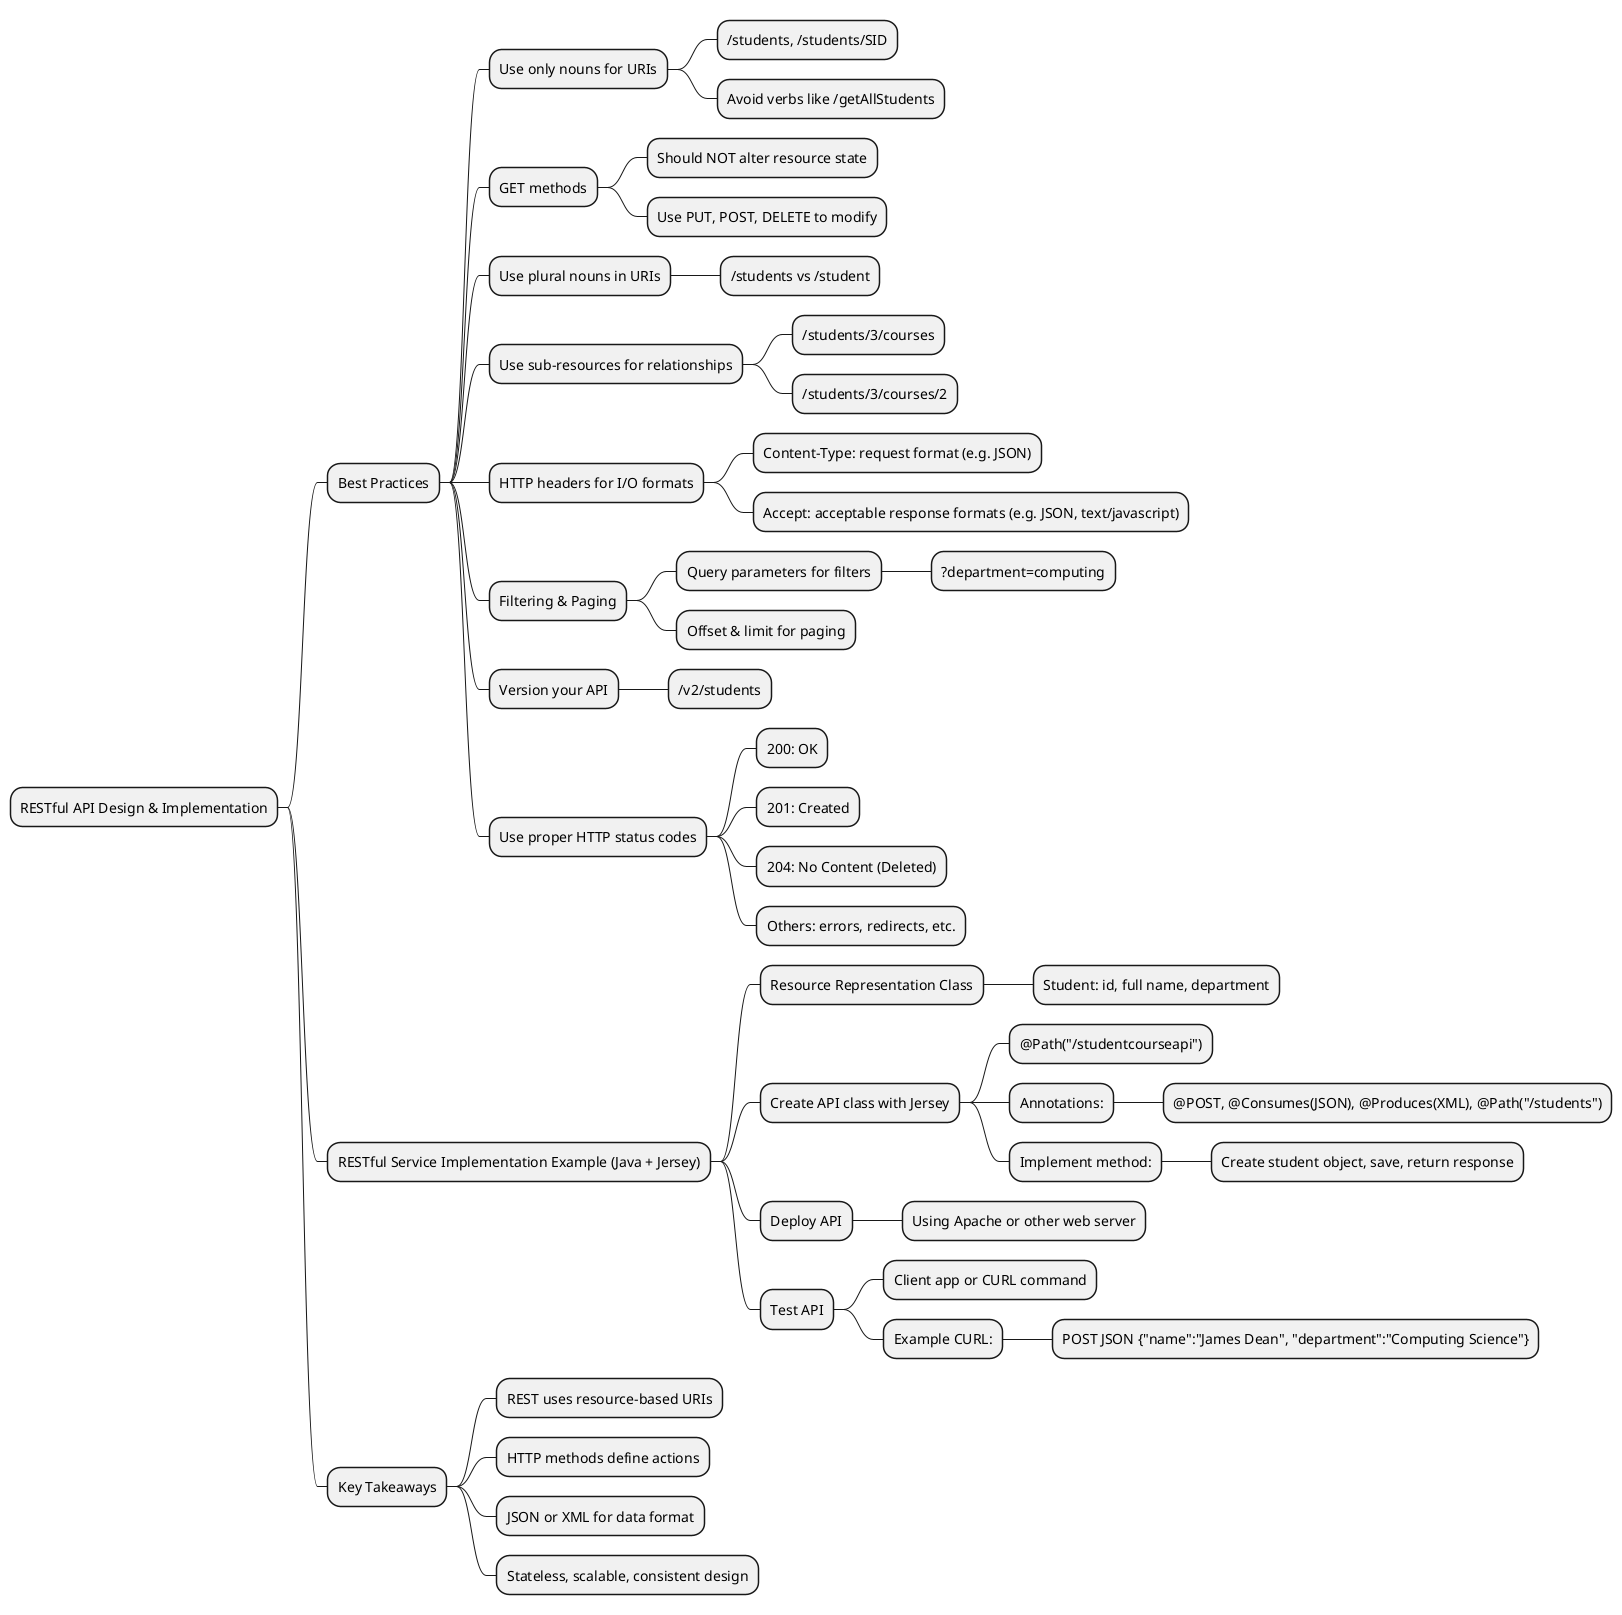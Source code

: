 @startmindmap
* RESTful API Design & Implementation
** Best Practices
*** Use only nouns for URIs
**** /students, /students/SID
**** Avoid verbs like /getAllStudents

*** GET methods
**** Should NOT alter resource state
**** Use PUT, POST, DELETE to modify

*** Use plural nouns in URIs
**** /students vs /student

*** Use sub-resources for relationships
**** /students/3/courses
**** /students/3/courses/2

*** HTTP headers for I/O formats
**** Content-Type: request format (e.g. JSON)
**** Accept: acceptable response formats (e.g. JSON, text/javascript)

*** Filtering & Paging
**** Query parameters for filters
***** ?department=computing
**** Offset & limit for paging

*** Version your API
**** /v2/students

*** Use proper HTTP status codes
**** 200: OK
**** 201: Created
**** 204: No Content (Deleted)
**** Others: errors, redirects, etc.

** RESTful Service Implementation Example (Java + Jersey)
*** Resource Representation Class
**** Student: id, full name, department

*** Create API class with Jersey
**** @Path("/studentcourseapi")
**** Annotations:
***** @POST, @Consumes(JSON), @Produces(XML), @Path("/students")
**** Implement method:
***** Create student object, save, return response

*** Deploy API
**** Using Apache or other web server

*** Test API
**** Client app or CURL command
**** Example CURL:
***** POST JSON {"name":"James Dean", "department":"Computing Science"}

** Key Takeaways
*** REST uses resource-based URIs
*** HTTP methods define actions
*** JSON or XML for data format
*** Stateless, scalable, consistent design

@endmindmap
